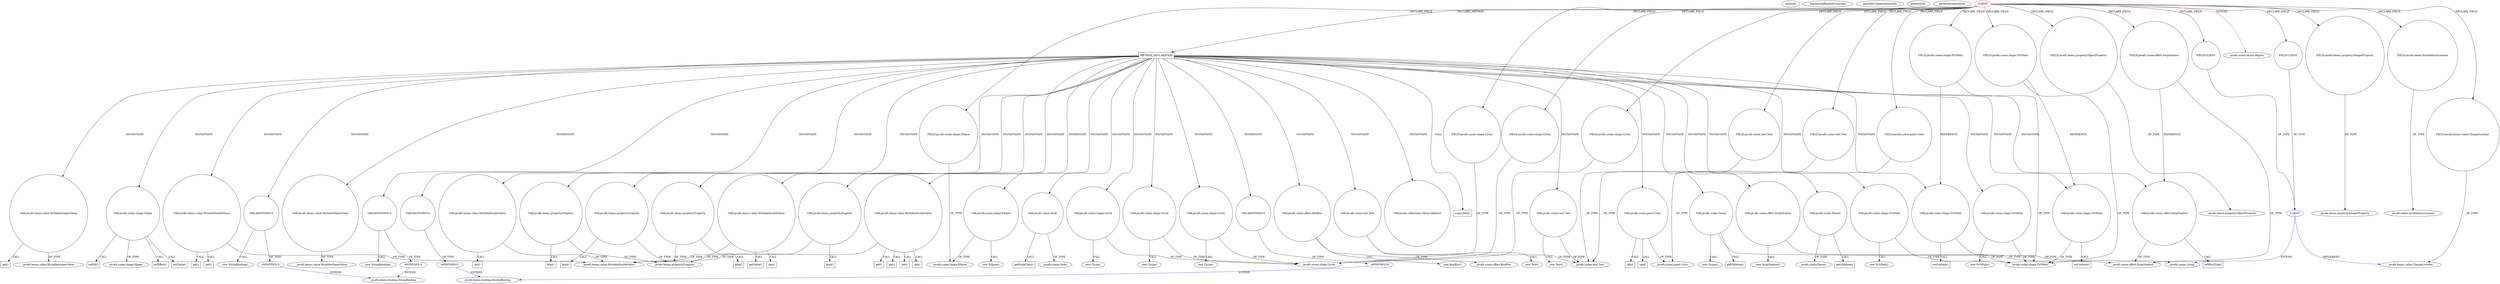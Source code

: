 digraph {
baseInfo[graphId=3321,category="pattern",isAnonymous=false,possibleRelation=true]
frameworkRelatedTypesInfo[0="javafx.scene.layout.Region"]
possibleCollaborationsInfo[0="3321~INSTANTIATION-CLIENT_METHOD_DECLARATION-~javafx.scene.layout.Region ~javafx.beans.binding.StringBinding ~false~true",1="3321~FIELD_TYPE_DECLARATION-FIELD_TYPE_DECLARATION-~javafx.scene.layout.Region ~javafx.scene.Group javafx.beans.value.ChangeListener ~false~false",2="3321~INSTANTIATION-CLIENT_METHOD_DECLARATION-~javafx.scene.layout.Region ~javafx.beans.binding.StringBinding ~false~true",3="3321~INSTANTIATION-CLIENT_METHOD_DECLARATION-~javafx.scene.layout.Region ~javafx.beans.binding.DoubleBinding ~false~true",4="3321~INSTANTIATION-CLIENT_METHOD_DECLARATION-~javafx.scene.layout.Region ~javafx.beans.binding.DoubleBinding ~false~true"]
patternInfo[frequency=2.0,patternRootClient=0]
patternInstancesInfo[0="MrLoNee-RadialFx~/MrLoNee-RadialFx/RadialFx-master/src/com/mrlonee/radialfx/thermostat/NestNoCss.java~NestNoCss~985",1="MrLoNee-RadialFx~/MrLoNee-RadialFx/RadialFx-master/src/com/mrlonee/radialfx/thermostat/Nest.java~Nest~992"]
243[label="new StringBinding()",vertexType="CONSTRUCTOR_CALL",isFrameworkType=false]
244[label="VAR:ANONYMOUS",vertexType="VARIABLE_EXPRESION",isFrameworkType=false,shape=circle]
245[label="ANONYMOUS",vertexType="REFERENCE_ANONYMOUS_DECLARATION",isFrameworkType=false,color=blue]
100[label="METHOD_DECLARATION",vertexType="CLIENT_METHOD_DECLARATION",isFrameworkType=false,shape=box]
0[label="CLIENT",vertexType="ROOT_CLIENT_CLASS_DECLARATION",isFrameworkType=false,color=red]
28[label="FIELD:javafx.scene.shape.Circle",vertexType="FIELD_DECLARATION",isFrameworkType=false,shape=circle]
32[label="FIELD:javafx.scene.shape.Circle",vertexType="FIELD_DECLARATION",isFrameworkType=false,shape=circle]
26[label="FIELD:javafx.scene.shape.Circle",vertexType="FIELD_DECLARATION",isFrameworkType=false,shape=circle]
139[label="VAR:javafx.scene.shape.Circle",vertexType="VARIABLE_EXPRESION",isFrameworkType=false,shape=circle]
121[label="VAR:javafx.scene.shape.Circle",vertexType="VARIABLE_EXPRESION",isFrameworkType=false,shape=circle]
34[label="FIELD:javafx.scene.shape.Ellipse",vertexType="FIELD_DECLARATION",isFrameworkType=false,shape=circle]
46[label="FIELD:javafx.beans.property.ObjectProperty",vertexType="FIELD_DECLARATION",isFrameworkType=false,shape=circle]
52[label="FIELD:javafx.scene.effect.DropShadow",vertexType="FIELD_DECLARATION",isFrameworkType=false,shape=circle]
36[label="FIELD:javafx.scene.shape.SVGPath",vertexType="FIELD_DECLARATION",isFrameworkType=false,shape=circle]
38[label="FIELD:javafx.scene.shape.SVGPath",vertexType="FIELD_DECLARATION",isFrameworkType=false,shape=circle]
22[label="FIELD:CLIENT",vertexType="FIELD_DECLARATION",isFrameworkType=false,shape=circle]
56[label="FIELD:CLIENT",vertexType="FIELD_DECLARATION",isFrameworkType=false,shape=circle]
131[label="VAR:javafx.scene.shape.Circle",vertexType="VARIABLE_EXPRESION",isFrameworkType=false,shape=circle]
50[label="FIELD:javafx.scene.text.Text",vertexType="FIELD_DECLARATION",isFrameworkType=false,shape=circle]
20[label="FIELD:javafx.scene.text.Text",vertexType="FIELD_DECLARATION",isFrameworkType=false,shape=circle]
193[label="super.bind()",vertexType="SUPER_CALL",isFrameworkType=false,shape=box]
226[label="VAR:javafx.scene.text.Text",vertexType="VARIABLE_EXPRESION",isFrameworkType=false,shape=circle]
259[label="VAR:javafx.scene.text.Text",vertexType="VARIABLE_EXPRESION",isFrameworkType=false,shape=circle]
1[label="javafx.scene.layout.Region",vertexType="FRAMEWORK_CLASS_TYPE",isFrameworkType=false]
27[label="javafx.scene.shape.Circle",vertexType="FRAMEWORK_CLASS_TYPE",isFrameworkType=false]
299[label="VAR:javafx.scene.effect.BoxBlur",vertexType="VARIABLE_EXPRESION",isFrameworkType=false,shape=circle]
115[label="VAR:javafx.scene.paint.Color",vertexType="VARIABLE_EXPRESION",isFrameworkType=false,shape=circle]
3[label="javafx.scene.paint.Color",vertexType="FRAMEWORK_CLASS_TYPE",isFrameworkType=false]
179[label="VAR:javafx.scene.Group",vertexType="VARIABLE_EXPRESION",isFrameworkType=false,shape=circle]
188[label="getChildren()",vertexType="INSIDE_CALL",isFrameworkType=false,shape=box]
37[label="javafx.scene.shape.SVGPath",vertexType="FRAMEWORK_CLASS_TYPE",isFrameworkType=false]
110[label="VAR:javafx.scene.effect.DropShadow",vertexType="VARIABLE_EXPRESION",isFrameworkType=false,shape=circle]
108[label="VAR:javafx.scene.effect.DropShadow",vertexType="VARIABLE_EXPRESION",isFrameworkType=false,shape=circle]
107[label="new DropShadow()",vertexType="CONSTRUCTOR_CALL",isFrameworkType=false]
306[label="VAR:javafx.scene.Parent",vertexType="VARIABLE_EXPRESION",isFrameworkType=false,shape=circle]
307[label="getChildren()",vertexType="INSIDE_CALL",isFrameworkType=false,shape=box]
308[label="javafx.scene.Parent",vertexType="FRAMEWORK_CLASS_TYPE",isFrameworkType=false]
53[label="javafx.scene.effect.DropShadow",vertexType="FRAMEWORK_CLASS_TYPE",isFrameworkType=false]
178[label="new Group()",vertexType="CONSTRUCTOR_CALL",isFrameworkType=false]
291[label="VAR:javafx.scene.shape.Shape",vertexType="VARIABLE_EXPRESION",isFrameworkType=false,shape=circle]
298[label="new BoxBlur()",vertexType="CONSTRUCTOR_CALL",isFrameworkType=false]
202[label="VAR:javafx.beans.value.WritableDoubleValue",vertexType="VARIABLE_EXPRESION",isFrameworkType=false,shape=circle]
197[label="VAR:javafx.beans.value.WritableDoubleValue",vertexType="VARIABLE_EXPRESION",isFrameworkType=false,shape=circle]
215[label="VAR:javafx.beans.value.WritableDoubleValue",vertexType="VARIABLE_EXPRESION",isFrameworkType=false,shape=circle]
194[label="VAR:javafx.beans.value.WritableDoubleValue",vertexType="VARIABLE_EXPRESION",isFrameworkType=false,shape=circle]
35[label="javafx.scene.shape.Ellipse",vertexType="FRAMEWORK_CLASS_TYPE",isFrameworkType=false]
195[label="get()",vertexType="INSIDE_CALL",isFrameworkType=false,shape=box]
198[label="get()",vertexType="INSIDE_CALL",isFrameworkType=false,shape=box]
221[label="get()",vertexType="INSIDE_CALL",isFrameworkType=false,shape=box]
219[label="get()",vertexType="INSIDE_CALL",isFrameworkType=false,shape=box]
216[label="get()",vertexType="INSIDE_CALL",isFrameworkType=false,shape=box]
203[label="get()",vertexType="INSIDE_CALL",isFrameworkType=false,shape=box]
214[label="get()",vertexType="INSIDE_CALL",isFrameworkType=false,shape=box]
201[label="get()",vertexType="INSIDE_CALL",isFrameworkType=false,shape=box]
24[label="javafx.scene.Group",vertexType="FRAMEWORK_CLASS_TYPE",isFrameworkType=false]
184[label="VAR:javafx.scene.Node",vertexType="VARIABLE_EXPRESION",isFrameworkType=false,shape=circle]
186[label="javafx.scene.Node",vertexType="FRAMEWORK_CLASS_TYPE",isFrameworkType=false]
23[label="CLIENT",vertexType="REFERENCE_CLIENT_CLASS_DECLARATION",isFrameworkType=false,color=blue]
25[label="javafx.beans.value.ChangeListener",vertexType="FRAMEWORK_INTERFACE_TYPE",isFrameworkType=false]
280[label="VAR:javafx.beans.value.WritableIntegerValue",vertexType="VARIABLE_EXPRESION",isFrameworkType=false,shape=circle]
282[label="javafx.beans.value.WritableIntegerValue",vertexType="FRAMEWORK_INTERFACE_TYPE",isFrameworkType=false]
281[label="get()",vertexType="INSIDE_CALL",isFrameworkType=false,shape=box]
106[label="javafx.scene.shape.Shape",vertexType="FRAMEWORK_CLASS_TYPE",isFrameworkType=false]
258[label="new Text()",vertexType="CONSTRUCTOR_CALL",isFrameworkType=false]
225[label="new Text()",vertexType="CONSTRUCTOR_CALL",isFrameworkType=false]
276[label="VAR:ANONYMOUS",vertexType="VARIABLE_EXPRESION",isFrameworkType=false,shape=circle]
277[label="ANONYMOUS",vertexType="REFERENCE_ANONYMOUS_DECLARATION",isFrameworkType=false,color=blue]
275[label="new StringBinding()",vertexType="CONSTRUCTOR_CALL",isFrameworkType=false]
297[label="setEffect()",vertexType="INSIDE_CALL",isFrameworkType=false,shape=box]
209[label="VAR:ANONYMOUS",vertexType="VARIABLE_EXPRESION",isFrameworkType=false,shape=circle]
210[label="ANONYMOUS",vertexType="REFERENCE_ANONYMOUS_DECLARATION",isFrameworkType=false,color=blue]
192[label="javafx.beans.binding.DoubleBinding",vertexType="FRAMEWORK_CLASS_TYPE",isFrameworkType=false]
191[label="ANONYMOUS",vertexType="REFERENCE_ANONYMOUS_DECLARATION",isFrameworkType=false,color=blue]
190[label="VAR:ANONYMOUS",vertexType="VARIABLE_EXPRESION",isFrameworkType=false,shape=circle]
185[label="getStyleClass()",vertexType="INSIDE_CALL",isFrameworkType=false,shape=box]
302[label="setCache()",vertexType="INSIDE_CALL",isFrameworkType=false,shape=box]
246[label="javafx.beans.binding.StringBinding",vertexType="FRAMEWORK_CLASS_TYPE",isFrameworkType=false]
295[label="rgb()",vertexType="INSIDE_CALL",isFrameworkType=false,shape=box]
116[label="rgb()",vertexType="INSIDE_CALL",isFrameworkType=false,shape=box]
111[label="setBlurType()",vertexType="INSIDE_CALL",isFrameworkType=false,shape=box]
252[label="getValue()",vertexType="INSIDE_CALL",isFrameworkType=false,shape=box]
292[label="setFill()",vertexType="INSIDE_CALL",isFrameworkType=false,shape=box]
120[label="new Circle()",vertexType="CONSTRUCTOR_CALL",isFrameworkType=false]
138[label="new Circle()",vertexType="CONSTRUCTOR_CALL",isFrameworkType=false]
130[label="new Circle()",vertexType="CONSTRUCTOR_CALL",isFrameworkType=false]
289[label="VAR:javafx.scene.shape.Ellipse",vertexType="VARIABLE_EXPRESION",isFrameworkType=false,shape=circle]
288[label="new Ellipse()",vertexType="CONSTRUCTOR_CALL",isFrameworkType=false]
48[label="FIELD:javafx.beans.property.IntegerProperty",vertexType="FIELD_DECLARATION",isFrameworkType=false,shape=circle]
196[label="javafx.beans.value.WritableDoubleValue",vertexType="FRAMEWORK_INTERFACE_TYPE",isFrameworkType=false]
300[label="javafx.scene.effect.BoxBlur",vertexType="FRAMEWORK_CLASS_TYPE",isFrameworkType=false]
248[label="VAR:javafx.beans.value.WritableObjectValue",vertexType="VARIABLE_EXPRESION",isFrameworkType=false,shape=circle]
250[label="javafx.beans.value.WritableObjectValue",vertexType="FRAMEWORK_INTERFACE_TYPE",isFrameworkType=false]
283[label="VAR:javafx.beans.property.Property",vertexType="VARIABLE_EXPRESION",isFrameworkType=false,shape=circle]
284[label="bind()",vertexType="INSIDE_CALL",isFrameworkType=false,shape=box]
207[label="javafx.beans.property.Property",vertexType="FRAMEWORK_INTERFACE_TYPE",isFrameworkType=false]
253[label="VAR:javafx.beans.property.Property",vertexType="VARIABLE_EXPRESION",isFrameworkType=false,shape=circle]
254[label="bind()",vertexType="INSIDE_CALL",isFrameworkType=false,shape=box]
222[label="VAR:javafx.beans.property.Property",vertexType="VARIABLE_EXPRESION",isFrameworkType=false,shape=circle]
223[label="bind()",vertexType="INSIDE_CALL",isFrameworkType=false,shape=box]
205[label="VAR:javafx.beans.property.Property",vertexType="VARIABLE_EXPRESION",isFrameworkType=false,shape=circle]
206[label="bind()",vertexType="INSIDE_CALL",isFrameworkType=false,shape=box]
40[label="FIELD:javafx.beans.InvalidationListener",vertexType="FIELD_DECLARATION",isFrameworkType=false,shape=circle]
41[label="javafx.beans.InvalidationListener",vertexType="FRAMEWORK_INTERFACE_TYPE",isFrameworkType=false]
49[label="javafx.beans.property.IntegerProperty",vertexType="FRAMEWORK_CLASS_TYPE",isFrameworkType=false]
58[label="FIELD:javafx.beans.value.ChangeListener",vertexType="FIELD_DECLARATION",isFrameworkType=false,shape=circle]
47[label="javafx.beans.property.ObjectProperty",vertexType="FRAMEWORK_CLASS_TYPE",isFrameworkType=false]
21[label="javafx.scene.text.Text",vertexType="FRAMEWORK_CLASS_TYPE",isFrameworkType=false]
16[label="FIELD:javafx.scene.paint.Color",vertexType="FIELD_DECLARATION",isFrameworkType=false,shape=circle]
165[label="VAR:javafx.scene.shape.SVGPath",vertexType="VARIABLE_EXPRESION",isFrameworkType=false,shape=circle]
166[label="setContent()",vertexType="INSIDE_CALL",isFrameworkType=false,shape=box]
149[label="VAR:javafx.scene.shape.SVGPath",vertexType="VARIABLE_EXPRESION",isFrameworkType=false,shape=circle]
150[label="setContent()",vertexType="INSIDE_CALL",isFrameworkType=false,shape=box]
163[label="VAR:javafx.scene.shape.SVGPath",vertexType="VARIABLE_EXPRESION",isFrameworkType=false,shape=circle]
162[label="new SVGPath()",vertexType="CONSTRUCTOR_CALL",isFrameworkType=false]
147[label="VAR:javafx.scene.shape.SVGPath",vertexType="VARIABLE_EXPRESION",isFrameworkType=false,shape=circle]
146[label="new SVGPath()",vertexType="CONSTRUCTOR_CALL",isFrameworkType=false]
303[label="VAR:javafx.collections.ObservableList",vertexType="VARIABLE_EXPRESION",isFrameworkType=false,shape=circle]
52->53[label="OF_TYPE"]
115->116[label="CALL"]
100->215[label="INSTANTIATE"]
179->24[label="OF_TYPE"]
147->146[label="CALL"]
0->40[label="DECLARE_FIELD"]
209->210[label="OF_TYPE"]
259->258[label="CALL"]
100->179[label="INSTANTIATE"]
100->205[label="INSTANTIATE"]
163->162[label="CALL"]
100->283[label="INSTANTIATE"]
179->188[label="CALL"]
197->198[label="CALL"]
165->166[label="CALL"]
210->192[label="EXTEND",color=blue]
52->110[label="REFERENCE"]
280->281[label="CALL"]
0->46[label="DECLARE_FIELD"]
38->37[label="OF_TYPE"]
108->107[label="CALL"]
276->275[label="CALL"]
100->280[label="INSTANTIATE"]
280->282[label="OF_TYPE"]
289->288[label="CALL"]
0->50[label="DECLARE_FIELD"]
194->201[label="CALL"]
149->150[label="CALL"]
100->165[label="INSTANTIATE"]
100->222[label="INSTANTIATE"]
276->277[label="OF_TYPE"]
36->149[label="REFERENCE"]
23->24[label="EXTEND",color=blue]
50->21[label="OF_TYPE"]
0->36[label="DECLARE_FIELD"]
100->197[label="INSTANTIATE"]
222->223[label="CALL"]
253->254[label="CALL"]
277->246[label="EXTEND",color=blue]
32->27[label="OF_TYPE"]
299->298[label="CALL"]
100->244[label="INSTANTIATE"]
100->306[label="INSTANTIATE"]
205->206[label="CALL"]
100->184[label="INSTANTIATE"]
100->194[label="INSTANTIATE"]
184->185[label="CALL"]
36->37[label="OF_TYPE"]
48->49[label="OF_TYPE"]
202->196[label="OF_TYPE"]
40->41[label="OF_TYPE"]
100->110[label="INSTANTIATE"]
248->250[label="OF_TYPE"]
253->207[label="OF_TYPE"]
0->56[label="DECLARE_FIELD"]
100->149[label="INSTANTIATE"]
0->20[label="DECLARE_FIELD"]
299->300[label="OF_TYPE"]
0->26[label="DECLARE_FIELD"]
202->221[label="CALL"]
23->25[label="IMPLEMENT",color=blue]
46->47[label="OF_TYPE"]
100->259[label="INSTANTIATE"]
215->216[label="CALL"]
194->214[label="CALL"]
100->108[label="INSTANTIATE"]
56->23[label="OF_TYPE"]
165->37[label="OF_TYPE"]
108->53[label="OF_TYPE"]
226->225[label="CALL"]
26->27[label="OF_TYPE"]
16->3[label="OF_TYPE"]
38->165[label="REFERENCE"]
100->193[label="CALL"]
306->308[label="OF_TYPE"]
0->52[label="DECLARE_FIELD"]
147->37[label="OF_TYPE"]
115->295[label="CALL"]
245->246[label="EXTEND",color=blue]
149->37[label="OF_TYPE"]
291->106[label="OF_TYPE"]
222->207[label="OF_TYPE"]
215->252[label="CALL"]
139->138[label="CALL"]
121->27[label="OF_TYPE"]
100->115[label="INSTANTIATE"]
100->190[label="INSTANTIATE"]
100->276[label="INSTANTIATE"]
0->58[label="DECLARE_FIELD"]
100->147[label="INSTANTIATE"]
194->195[label="CALL"]
131->27[label="OF_TYPE"]
100->299[label="INSTANTIATE"]
0->22[label="DECLARE_FIELD"]
194->219[label="CALL"]
0->38[label="DECLARE_FIELD"]
34->35[label="OF_TYPE"]
100->226[label="INSTANTIATE"]
291->292[label="CALL"]
202->203[label="CALL"]
191->192[label="EXTEND",color=blue]
139->27[label="OF_TYPE"]
226->21[label="OF_TYPE"]
0->28[label="DECLARE_FIELD"]
110->53[label="OF_TYPE"]
100->131[label="INSTANTIATE"]
115->3[label="OF_TYPE"]
0->16[label="DECLARE_FIELD"]
244->243[label="CALL"]
100->303[label="INSTANTIATE"]
283->207[label="OF_TYPE"]
20->21[label="OF_TYPE"]
121->120[label="CALL"]
0->34[label="DECLARE_FIELD"]
283->284[label="CALL"]
306->307[label="CALL"]
100->291[label="INSTANTIATE"]
0->32[label="DECLARE_FIELD"]
194->196[label="OF_TYPE"]
100->121[label="INSTANTIATE"]
100->163[label="INSTANTIATE"]
163->37[label="OF_TYPE"]
215->196[label="OF_TYPE"]
197->196[label="OF_TYPE"]
100->248[label="INSTANTIATE"]
0->1[label="EXTEND",color=red]
205->207[label="OF_TYPE"]
100->253[label="INSTANTIATE"]
259->21[label="OF_TYPE"]
179->178[label="CALL"]
190->191[label="OF_TYPE"]
100->209[label="INSTANTIATE"]
100->139[label="INSTANTIATE"]
110->111[label="CALL"]
291->302[label="CALL"]
0->48[label="DECLARE_FIELD"]
0->100[label="DECLARE_METHOD"]
131->130[label="CALL"]
100->202[label="INSTANTIATE"]
184->186[label="OF_TYPE"]
58->25[label="OF_TYPE"]
28->27[label="OF_TYPE"]
244->245[label="OF_TYPE"]
100->289[label="INSTANTIATE"]
22->23[label="OF_TYPE"]
289->35[label="OF_TYPE"]
291->297[label="CALL"]
}
